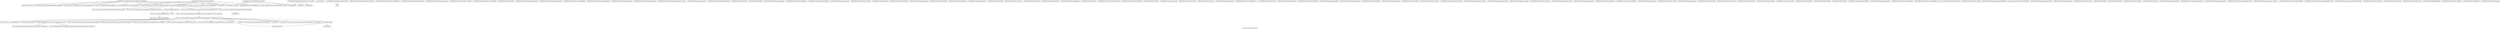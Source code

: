 digraph "Call graph: fix_thermal_conductivity.ll" {
	label="Call graph: fix_thermal_conductivity.ll";

	Node0x557cd3b3e690 [shape=record,label="{_ZN9LAMMPS_NS22FixThermalConductivityC2EPNS_6LAMMPSEiPPc}"];
	Node0x557cd3b3e690 -> Node0x557cd3b2c800;
	Node0x557cd3b3e690 -> Node0x557cd3b2d670;
	Node0x557cd3b3e690 -> Node0x557cd3b2e8a0;
	Node0x557cd3b3e690 -> Node0x557cd3bf8800;
	Node0x557cd3b3e690 -> Node0x557cd3bf8d00;
	Node0x557cd3b3e690 -> Node0x557cd3b85da0;
	Node0x557cd3b3e690 -> Node0x557cd3bf8560;
	Node0x557cd3b3e690 -> Node0x557cd3b2d720;
	Node0x557cd3b3e690 -> Node0x557cd3b34b50;
	Node0x557cd3b3e690 -> Node0x557cd3b2dfa0;
	Node0x557cd3b3e690 -> Node0x557cd3b2c670;
	Node0x557cd3b3e690 -> Node0x557cd3b85d10;
	Node0x557cd3c065b0 [shape=record,label="{_ZN9LAMMPS_NS5Error7warningERKNSt7__cxx1112basic_stringIcSt11char_traitsIcESaIcEEEiS8_}"];
	Node0x557cd3c06630 [shape=record,label="{llvm.fmuladd.f64}"];
	Node0x557cd3c066b0 [shape=record,label="{_ZN9LAMMPS_NS22FixThermalConductivity11end_of_stepEv}"];
	Node0x557cd3c066b0 -> Node0x557cd3c06630;
	Node0x557cd3c066b0 -> Node0x557cd3c06760;
	Node0x557cd3c066b0 -> Node0x557cd3b45c90;
	Node0x557cd3b2c800 [shape=record,label="{_ZN9LAMMPS_NS3FixC2EPNS_6LAMMPSEiPPc}"];
	Node0x557cd3b85da0 [shape=record,label="{_ZN9LAMMPS_NS5Error3allERKNSt7__cxx1112basic_stringIcSt11char_traitsIcESaIcEEEiS8_}"];
	Node0x557cd3b2d670 [shape=record,label="{_ZNSaIcEC1Ev}"];
	Node0x557cd3b2e8a0 [shape=record,label="{_ZNSt7__cxx1112basic_stringIcSt11char_traitsIcESaIcEEC2IS3_EEPKcRKS3_}"];
	Node0x557cd3b2e8a0 -> Node0x557cd3bbceb0;
	Node0x557cd3b2e8a0 -> Node0x557cd3b34910;
	Node0x557cd3b2e8a0 -> Node0x557cd3c05900;
	Node0x557cd3b2e8a0 -> Node0x557cd3c05980;
	Node0x557cd3b2e8a0 -> Node0x557cd3c05a00;
	Node0x557cd3c05bd0 [shape=record,label="{__gxx_personality_v0}"];
	Node0x557cd3bf8560 [shape=record,label="{_ZNSt7__cxx1112basic_stringIcSt11char_traitsIcESaIcEED1Ev}"];
	Node0x557cd3b2d720 [shape=record,label="{_ZNSaIcED1Ev}"];
	Node0x557cd3b2c670 [shape=record,label="{MPI_Comm_rank}"];
	Node0x557cd3b2dfa0 [shape=record,label="{_ZN9LAMMPS_NS5utils8inumericEPKciS2_bPNS_6LAMMPSE}"];
	Node0x557cd3b85d10 [shape=record,label="{strcmp}"];
	Node0x557cd3b34b50 [shape=record,label="{llvm.umul.with.overflow.i64}"];
	Node0x557cd3bf8d00 [shape=record,label="{_Znam}"];
	Node0x557cd3bf8800 [shape=record,label="{_ZN9LAMMPS_NS3FixD2Ev}"];
	Node0x557cd3c05da0 [shape=record,label="{_ZN9LAMMPS_NS22FixThermalConductivityD2Ev}"];
	Node0x557cd3c05da0 -> Node0x557cd3c05e20;
	Node0x557cd3c05da0 -> Node0x557cd3bf8800;
	Node0x557cd3c05e20 [shape=record,label="{_ZdaPv}"];
	Node0x557cd3c05ed0 [shape=record,label="{_ZN9LAMMPS_NS22FixThermalConductivityD0Ev}"];
	Node0x557cd3c05ed0 -> Node0x557cd3b2d790;
	Node0x557cd3b2d790 [shape=record,label="{_ZdlPv}"];
	Node0x557cd3b2fa60 [shape=record,label="{_ZN9LAMMPS_NS22FixThermalConductivity7setmaskEv}"];
	Node0x557cd3b77680 [shape=record,label="{_ZN9LAMMPS_NS22FixThermalConductivity4initEv}"];
	Node0x557cd3b77680 -> Node0x557cd3b85d10;
	Node0x557cd3b77680 -> Node0x557cd3b2d670;
	Node0x557cd3b77680 -> Node0x557cd3b2e8a0;
	Node0x557cd3b77680 -> Node0x557cd3c06630;
	Node0x557cd3b77680 -> Node0x557cd3b2d720;
	Node0x557cd3b77680 -> Node0x557cd3c065b0;
	Node0x557cd3b77680 -> Node0x557cd3bf8560;
	Node0x557cd3bb6e90 [shape=record,label="{_ZN9LAMMPS_NS3Fix17pack_forward_commEiPiPdiS1_}"];
	Node0x557cd3bb85f0 [shape=record,label="{_ZN9LAMMPS_NS3Fix19unpack_forward_commEiiPd}"];
	Node0x557cd3bb9dd0 [shape=record,label="{_ZN9LAMMPS_NS3Fix22pack_reverse_comm_sizeEii}"];
	Node0x557cd3bbafd0 [shape=record,label="{_ZN9LAMMPS_NS3Fix17pack_reverse_commEiiPd}"];
	Node0x557cd3bbc7b0 [shape=record,label="{_ZN9LAMMPS_NS3Fix19unpack_reverse_commEiPiPd}"];
	Node0x557cd3bbd160 [shape=record,label="{_ZN9LAMMPS_NS3Fix10reset_gridEv}"];
	Node0x557cd3bbdbc0 [shape=record,label="{_ZN9LAMMPS_NS3Fix17pack_forward_gridEiPviPi}"];
	Node0x557cd3bbf970 [shape=record,label="{_ZN9LAMMPS_NS3Fix19unpack_forward_gridEiPviPi}"];
	Node0x557cd3bc0b30 [shape=record,label="{_ZN9LAMMPS_NS3Fix17pack_reverse_gridEiPviPi}"];
	Node0x557cd3bc1bd0 [shape=record,label="{_ZN9LAMMPS_NS3Fix19unpack_reverse_gridEiPviPi}"];
	Node0x557cd3bc2710 [shape=record,label="{_ZN9LAMMPS_NS3Fix15pack_remap_gridEiPviPi}"];
	Node0x557cd3bc3520 [shape=record,label="{_ZN9LAMMPS_NS3Fix17unpack_remap_gridEiPviPi}"];
	Node0x557cd3c06760 [shape=record,label="{MPI_Allreduce}"];
	Node0x557cd3b4cb50 [shape=record,label="{_ZN9LAMMPS_NS22FixThermalConductivity14compute_scalarEv}"];
	Node0x557cd3b4c2f0 [shape=record,label="{_ZN9LAMMPS_NS3Fix16post_constructorEv}"];
	Node0x557cd3b45c90 [shape=record,label="{MPI_Sendrecv}"];
	Node0x557cd3b41760 [shape=record,label="{_ZN9LAMMPS_NS3Fix9init_listEiPNS_9NeighListE}"];
	Node0x557cd3ba8380 [shape=record,label="{_ZN9LAMMPS_NS3Fix9min_storeEv}"];
	Node0x557cd3b44140 [shape=record,label="{_ZN9LAMMPS_NS3Fix5setupEi}"];
	Node0x557cd3b46d90 [shape=record,label="{_ZN9LAMMPS_NS3Fix18setup_pre_exchangeEv}"];
	Node0x557cd3b478f0 [shape=record,label="{_ZN9LAMMPS_NS3Fix18setup_pre_neighborEv}"];
	Node0x557cd3b48d50 [shape=record,label="{_ZN9LAMMPS_NS3Fix19setup_post_neighborEv}"];
	Node0x557cd3b49580 [shape=record,label="{_ZN9LAMMPS_NS3Fix15setup_pre_forceEi}"];
	Node0x557cd3b4a7a0 [shape=record,label="{_ZN9LAMMPS_NS3Fix17setup_pre_reverseEii}"];
	Node0x557cd3b4bf00 [shape=record,label="{_ZN9LAMMPS_NS3Fix9min_setupEi}"];
	Node0x557cd3b4d760 [shape=record,label="{_ZN9LAMMPS_NS3Fix17initial_integrateEi}"];
	Node0x557cd3b4dfc0 [shape=record,label="{_ZN9LAMMPS_NS3Fix14post_integrateEv}"];
	Node0x557cd3b4fb70 [shape=record,label="{_ZN9LAMMPS_NS3Fix12pre_exchangeEv}"];
	Node0x557cd3b50e10 [shape=record,label="{_ZN9LAMMPS_NS3Fix12pre_neighborEv}"];
	Node0x557cd3b51bd0 [shape=record,label="{_ZN9LAMMPS_NS3Fix13post_neighborEv}"];
	Node0x557cd3b53770 [shape=record,label="{_ZN9LAMMPS_NS3Fix9pre_forceEi}"];
	Node0x557cd3b54000 [shape=record,label="{_ZN9LAMMPS_NS3Fix11pre_reverseEii}"];
	Node0x557cd3b55460 [shape=record,label="{_ZN9LAMMPS_NS3Fix10post_forceEi}"];
	Node0x557cd3b57480 [shape=record,label="{_ZN9LAMMPS_NS3Fix15final_integrateEv}"];
	Node0x557cd3b76f70 [shape=record,label="{_ZN9LAMMPS_NS3Fix15fused_integrateEi}"];
	Node0x557cd3b58000 [shape=record,label="{_ZN9LAMMPS_NS3Fix8post_runEv}"];
	Node0x557cd3b60aa0 [shape=record,label="{_ZN9LAMMPS_NS3Fix13write_restartEP8_IO_FILE}"];
	Node0x557cd3b58f10 [shape=record,label="{_ZN9LAMMPS_NS3Fix18write_restart_fileEPKc}"];
	Node0x557cd3b59a60 [shape=record,label="{_ZN9LAMMPS_NS3Fix7restartEPc}"];
	Node0x557cd3b5a820 [shape=record,label="{_ZN9LAMMPS_NS3Fix11grow_arraysEi}"];
	Node0x557cd3b5da90 [shape=record,label="{_ZN9LAMMPS_NS3Fix11copy_arraysEiii}"];
	Node0x557cd3b5fc90 [shape=record,label="{_ZN9LAMMPS_NS3Fix10set_arraysEi}"];
	Node0x557cd3b61740 [shape=record,label="{_ZN9LAMMPS_NS3Fix13update_arraysEii}"];
	Node0x557cd3b46ca0 [shape=record,label="{_ZN9LAMMPS_NS3Fix12set_moleculeEiiiPdS1_S1_}"];
	Node0x557cd3b622c0 [shape=record,label="{_ZN9LAMMPS_NS3Fix11clear_bonusEv}"];
	Node0x557cd3b62a00 [shape=record,label="{_ZN9LAMMPS_NS3Fix11pack_borderEiPiPd}"];
	Node0x557cd3b632f0 [shape=record,label="{_ZN9LAMMPS_NS3Fix13unpack_borderEiiPd}"];
	Node0x557cd3b63e50 [shape=record,label="{_ZN9LAMMPS_NS3Fix13pack_exchangeEiPd}"];
	Node0x557cd3b644c0 [shape=record,label="{_ZN9LAMMPS_NS3Fix15unpack_exchangeEiPd}"];
	Node0x557cd3b70df0 [shape=record,label="{_ZN9LAMMPS_NS3Fix12pack_restartEiPd}"];
	Node0x557cd3b68e10 [shape=record,label="{_ZN9LAMMPS_NS3Fix14unpack_restartEii}"];
	Node0x557cd3b6aa80 [shape=record,label="{_ZN9LAMMPS_NS3Fix12size_restartEi}"];
	Node0x557cd3b79740 [shape=record,label="{_ZN9LAMMPS_NS3Fix15maxsize_restartEv}"];
	Node0x557cd3b89510 [shape=record,label="{_ZN9LAMMPS_NS3Fix21setup_pre_force_respaEii}"];
	Node0x557cd3b92bb0 [shape=record,label="{_ZN9LAMMPS_NS3Fix23initial_integrate_respaEiii}"];
	Node0x557cd3b93ca0 [shape=record,label="{_ZN9LAMMPS_NS3Fix20post_integrate_respaEii}"];
	Node0x557cd3b96390 [shape=record,label="{_ZN9LAMMPS_NS3Fix15pre_force_respaEiii}"];
	Node0x557cd3b977d0 [shape=record,label="{_ZN9LAMMPS_NS3Fix16post_force_respaEiii}"];
	Node0x557cd3b98c10 [shape=record,label="{_ZN9LAMMPS_NS3Fix21final_integrate_respaEii}"];
	Node0x557cd3ba0100 [shape=record,label="{_ZN9LAMMPS_NS3Fix16min_pre_exchangeEv}"];
	Node0x557cd3ba1be0 [shape=record,label="{_ZN9LAMMPS_NS3Fix16min_pre_neighborEv}"];
	Node0x557cd3ba2f90 [shape=record,label="{_ZN9LAMMPS_NS3Fix17min_post_neighborEv}"];
	Node0x557cd3ba4a40 [shape=record,label="{_ZN9LAMMPS_NS3Fix13min_pre_forceEi}"];
	Node0x557cd3ba5220 [shape=record,label="{_ZN9LAMMPS_NS3Fix15min_pre_reverseEii}"];
	Node0x557cd3ba6060 [shape=record,label="{_ZN9LAMMPS_NS3Fix14min_post_forceEi}"];
	Node0x557cd3ba7b10 [shape=record,label="{_ZN9LAMMPS_NS3Fix10min_energyEPd}"];
	Node0x557cd3baa650 [shape=record,label="{_ZN9LAMMPS_NS3Fix14min_clearstoreEv}"];
	Node0x557cd3babe60 [shape=record,label="{_ZN9LAMMPS_NS3Fix13min_pushstoreEv}"];
	Node0x557cd3badac0 [shape=record,label="{_ZN9LAMMPS_NS3Fix12min_popstoreEv}"];
	Node0x557cd3baf2a0 [shape=record,label="{_ZN9LAMMPS_NS3Fix13min_reset_refEv}"];
	Node0x557cd3bb0a80 [shape=record,label="{_ZN9LAMMPS_NS3Fix8min_stepEdPd}"];
	Node0x557cd3bb1c80 [shape=record,label="{_ZN9LAMMPS_NS3Fix9max_alphaEPd}"];
	Node0x557cd3bb3460 [shape=record,label="{_ZN9LAMMPS_NS3Fix7min_dofEv}"];
	Node0x557cd3bc42b0 [shape=record,label="{_ZN9LAMMPS_NS3Fix16unpack_read_gridEiPc}"];
	Node0x557cd3bc51c0 [shape=record,label="{_ZN9LAMMPS_NS3Fix15pack_write_gridEiPv}"];
	Node0x557cd3bc6250 [shape=record,label="{_ZN9LAMMPS_NS3Fix17unpack_write_gridEiPvPi}"];
	Node0x557cd3bc7170 [shape=record,label="{_ZN9LAMMPS_NS3Fix16get_grid_by_nameERKNSt7__cxx1112basic_stringIcSt11char_traitsIcESaIcEEERi}"];
	Node0x557cd3bc8400 [shape=record,label="{_ZN9LAMMPS_NS3Fix17get_grid_by_indexEi}"];
	Node0x557cd3bc94d0 [shape=record,label="{_ZN9LAMMPS_NS3Fix20get_griddata_by_nameEiRKNSt7__cxx1112basic_stringIcSt11char_traitsIcESaIcEEERi}"];
	Node0x557cd3bca4d0 [shape=record,label="{_ZN9LAMMPS_NS3Fix21get_griddata_by_indexEi}"];
	Node0x557cd3bcc240 [shape=record,label="{_ZN9LAMMPS_NS3Fix14compute_vectorEi}"];
	Node0x557cd3bccf60 [shape=record,label="{_ZN9LAMMPS_NS3Fix13compute_arrayEii}"];
	Node0x557cd3bcf550 [shape=record,label="{_ZN9LAMMPS_NS3Fix3dofEi}"];
	Node0x557cd3be0560 [shape=record,label="{_ZN9LAMMPS_NS3Fix6deformEi}"];
	Node0x557cd3be1670 [shape=record,label="{_ZN9LAMMPS_NS3Fix12reset_targetEd}"];
	Node0x557cd3be2340 [shape=record,label="{_ZN9LAMMPS_NS3Fix8reset_dtEv}"];
	Node0x557cd3be3110 [shape=record,label="{_ZN9LAMMPS_NS3Fix16read_data_headerEPc}"];
	Node0x557cd3be3db0 [shape=record,label="{_ZN9LAMMPS_NS3Fix17read_data_sectionEPciS1_i}"];
	Node0x557cd3be4870 [shape=record,label="{_ZN9LAMMPS_NS3Fix20read_data_skip_linesEPc}"];
	Node0x557cd3be5810 [shape=record,label="{_ZN9LAMMPS_NS3Fix17write_data_headerEP8_IO_FILEi}"];
	Node0x557cd3be6830 [shape=record,label="{_ZN9LAMMPS_NS3Fix23write_data_section_sizeEiRiS1_}"];
	Node0x557cd3be78b0 [shape=record,label="{_ZN9LAMMPS_NS3Fix23write_data_section_packEiPPd}"];
	Node0x557cd3be86e0 [shape=record,label="{_ZN9LAMMPS_NS3Fix26write_data_section_keywordEiP8_IO_FILE}"];
	Node0x557cd3bea580 [shape=record,label="{_ZN9LAMMPS_NS3Fix18write_data_sectionEiP8_IO_FILEiPPdi}"];
	Node0x557cd3b5fba0 [shape=record,label="{_ZN9LAMMPS_NS3Fix13zero_momentumEv}"];
	Node0x557cd3bec4c0 [shape=record,label="{_ZN9LAMMPS_NS3Fix13zero_rotationEv}"];
	Node0x557cd3bed1e0 [shape=record,label="{_ZN9LAMMPS_NS3Fix15rebuild_specialEv}"];
	Node0x557cd3bed4a0 [shape=record,label="{_ZN9LAMMPS_NS3Fix5imageERPiRPPd}"];
	Node0x557cd3bee760 [shape=record,label="{_ZN9LAMMPS_NS3Fix12modify_paramEiPPc}"];
	Node0x557cd3befac0 [shape=record,label="{_ZN9LAMMPS_NS3Fix7extractEPKcRi}"];
	Node0x557cd3bf05a0 [shape=record,label="{_ZN9LAMMPS_NS3Fix12memory_usageEv}"];
	Node0x557cd3bbceb0 [shape=record,label="{_ZNSt7__cxx1112basic_stringIcSt11char_traitsIcESaIcEE13_M_local_dataEv}"];
	Node0x557cd3b34910 [shape=record,label="{_ZNSt7__cxx1112basic_stringIcSt11char_traitsIcESaIcEE12_Alloc_hiderC1EPcRKS3_}"];
	Node0x557cd3c05980 [shape=record,label="{_ZNSt7__cxx1112basic_stringIcSt11char_traitsIcESaIcEE12_M_constructIPKcEEvT_S8_}"];
	Node0x557cd3c05980 -> Node0x557cd3bf1bc0;
	Node0x557cd3c05900 [shape=record,label="{_ZNSt11char_traitsIcE6lengthEPKc}"];
	Node0x557cd3c05900 -> Node0x557cd3befd50;
	Node0x557cd3c05900 -> Node0x557cd3bf0750;
	Node0x557cd3c05a00 [shape=record,label="{_ZNSt7__cxx1112basic_stringIcSt11char_traitsIcESaIcEE12_Alloc_hiderD2Ev}"];
	Node0x557cd3c05a00 -> Node0x557cd3bf1a90;
	Node0x557cd3bf1bc0 [shape=record,label="{_ZNSt7__cxx1112basic_stringIcSt11char_traitsIcESaIcEE16_M_construct_auxIPKcEEvT_S8_St12__false_type}"];
	Node0x557cd3bf1bc0 -> Node0x557cd3bf49c0;
	Node0x557cd3bf49c0 [shape=record,label="{_ZNSt7__cxx1112basic_stringIcSt11char_traitsIcESaIcEE12_M_constructIPKcEEvT_S8_St20forward_iterator_tag}"];
	Node0x557cd3bf49c0 -> Node0x557cd3b5ab40;
	Node0x557cd3bf49c0 -> Node0x557cd3bf1880;
	Node0x557cd3bf49c0 -> Node0x557cd3b380d0;
	Node0x557cd3bf49c0 -> Node0x557cd3b35a10;
	Node0x557cd3bf49c0 -> Node0x557cd3bcbdc0;
	Node0x557cd3bf49c0 -> Node0x557cd3bc10c0;
	Node0x557cd3bf49c0 -> Node0x557cd3bc7e90;
	Node0x557cd3bf49c0 -> Node0x557cd3b5f4d0;
	Node0x557cd3bf49c0 -> Node0x557cd3bcb960;
	Node0x557cd3bf49c0 -> Node0x557cd3b54a30;
	Node0x557cd3bf49c0 -> Node0x557cd3b58cd0;
	Node0x557cd3bf49c0 -> Node0x557cd3baab50;
	Node0x557cd3bf49c0 -> Node0x557cd3bab410;
	Node0x557cd3bf49c0 -> Node0x557cd3beb800;
	Node0x557cd3b5ab40 [shape=record,label="{_ZN9__gnu_cxx17__is_null_pointerIKcEEbPT_}"];
	Node0x557cd3bf1880 [shape=record,label="{_ZSt19__throw_logic_errorPKc}"];
	Node0x557cd3b380d0 [shape=record,label="{_ZSt8distanceIPKcENSt15iterator_traitsIT_E15difference_typeES3_S3_}"];
	Node0x557cd3b380d0 -> Node0x557cd3be4dc0;
	Node0x557cd3b380d0 -> Node0x557cd3bf2de0;
	Node0x557cd3bcbdc0 [shape=record,label="{_ZNSt7__cxx1112basic_stringIcSt11char_traitsIcESaIcEE7_M_dataEPc}"];
	Node0x557cd3b35a10 [shape=record,label="{_ZNSt7__cxx1112basic_stringIcSt11char_traitsIcESaIcEE9_M_createERmm}"];
	Node0x557cd3bc10c0 [shape=record,label="{_ZNSt7__cxx1112basic_stringIcSt11char_traitsIcESaIcEE11_M_capacityEm}"];
	Node0x557cd3b5f4d0 [shape=record,label="{_ZNSt7__cxx1112basic_stringIcSt11char_traitsIcESaIcEE13_S_copy_charsEPcPKcS7_}"];
	Node0x557cd3bc7e90 [shape=record,label="{_ZNKSt7__cxx1112basic_stringIcSt11char_traitsIcESaIcEE7_M_dataEv}"];
	Node0x557cd3bcb960 [shape=record,label="{__cxa_begin_catch}"];
	Node0x557cd3b54a30 [shape=record,label="{_ZNSt7__cxx1112basic_stringIcSt11char_traitsIcESaIcEE10_M_disposeEv}"];
	Node0x557cd3b58cd0 [shape=record,label="{__cxa_rethrow}"];
	Node0x557cd3baab50 [shape=record,label="{__cxa_end_catch}"];
	Node0x557cd3beb800 [shape=record,label="{__clang_call_terminate}"];
	Node0x557cd3beb800 -> Node0x557cd3bcb960;
	Node0x557cd3beb800 -> Node0x557cd3b64e00;
	Node0x557cd3b64e00 [shape=record,label="{_ZSt9terminatev}"];
	Node0x557cd3bab410 [shape=record,label="{_ZNSt7__cxx1112basic_stringIcSt11char_traitsIcESaIcEE13_M_set_lengthEm}"];
	Node0x557cd3bf2de0 [shape=record,label="{_ZSt10__distanceIPKcENSt15iterator_traitsIT_E15difference_typeES3_S3_St26random_access_iterator_tag}"];
	Node0x557cd3be4dc0 [shape=record,label="{_ZSt19__iterator_categoryIPKcENSt15iterator_traitsIT_E17iterator_categoryERKS3_}"];
	Node0x557cd3befd50 [shape=record,label="{_ZN9__gnu_cxx11char_traitsIcE6lengthEPKc}"];
	Node0x557cd3befd50 -> Node0x557cd3ba8870;
	Node0x557cd3bf0750 [shape=record,label="{strlen}"];
	Node0x557cd3ba8870 [shape=record,label="{_ZN9__gnu_cxx11char_traitsIcE2eqERKcS3_}"];
	Node0x557cd3bf1a90 [shape=record,label="{_ZNSaIcED2Ev}"];
}
